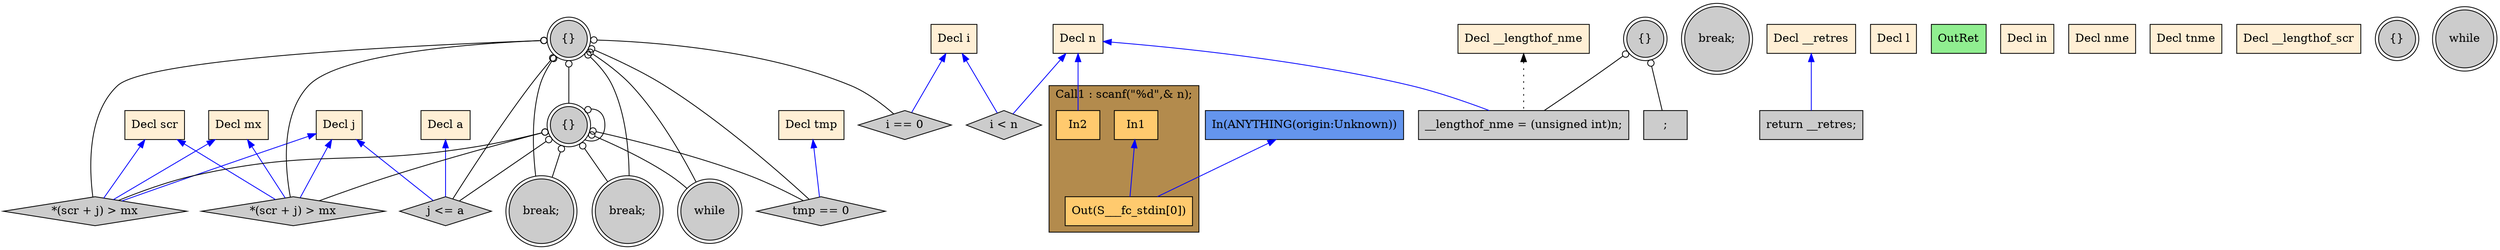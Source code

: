 digraph G {
  rankdir=TB;
  node [style="filled", ];
  32 [label="*(scr + j) > mx", fillcolor="#CCCCCC", shape=diamond, ];
  33 [label="break;", fillcolor="#CCCCCC", shape=doublecircle, ];
  34 [label="*(scr + j) > mx", fillcolor="#CCCCCC", shape=diamond, ];
  2 [label="Decl n", fillcolor="#FFEFD5", shape=box, ];
  35 [label="break;", fillcolor="#CCCCCC", shape=doublecircle, ];
  3 [label="Decl i", fillcolor="#FFEFD5", shape=box, ];
  36 [label="break;", fillcolor="#CCCCCC", shape=doublecircle, ];
  4 [label="Decl j", fillcolor="#FFEFD5", shape=box, ];
  37 [label="return __retres;", fillcolor="#CCCCCC", shape=box, ];
  5 [label="Decl l", fillcolor="#FFEFD5", shape=box, ];
  38 [label="OutRet", fillcolor="#90EE90", shape=box, ];
  6 [label="Decl a", fillcolor="#FFEFD5", shape=box, ];
  39 [label="In(ANYTHING(origin:Unknown))", fillcolor="#6495ED", shape=box, ];
  7 [label="Decl mx", fillcolor="#FFEFD5", shape=box, ];
  8 [label="Decl in", fillcolor="#FFEFD5", shape=box, ];
  9 [label="Decl nme", fillcolor="#FFEFD5", shape=box, ];
  10 [label="Decl __lengthof_nme", fillcolor="#FFEFD5", shape=box, ];
  11 [label="Decl tnme", fillcolor="#FFEFD5", shape=box, ];
  12 [label="Decl scr", fillcolor="#FFEFD5", shape=box, ];
  13 [label="Decl __lengthof_scr", fillcolor="#FFEFD5", shape=box, ];
  14 [label="Decl tmp", fillcolor="#FFEFD5", shape=box, ];
  15 [label="Decl __retres", fillcolor="#FFEFD5", shape=box, ];
  17 [label="In1", fillcolor="#FFCA6E", shape=box, ];
  18 [label="In2", fillcolor="#FFCA6E", shape=box, ];
  19 [label="Out(S___fc_stdin[0])", fillcolor="#FFCA6E", shape=box, ];
  20 [label="{}", fillcolor="#CCCCCC", shape=doublecircle, ];
  21 [label=";", fillcolor="#CCCCCC", shape=box, ];
  22 [label="__lengthof_nme = (unsigned int)n;", fillcolor="#CCCCCC",
      shape=box, ];
  23 [label="{}", fillcolor="#CCCCCC", shape=doublecircle, ];
  24 [label="while", fillcolor="#CCCCCC", shape=doublecircle, ];
  25 [label="i < n", fillcolor="#CCCCCC", shape=diamond, ];
  26 [label="{}", fillcolor="#CCCCCC", shape=doublecircle, ];
  27 [label="i == 0", fillcolor="#CCCCCC", shape=diamond, ];
  28 [label="while", fillcolor="#CCCCCC", shape=doublecircle, ];
  29 [label="{}", fillcolor="#CCCCCC", shape=doublecircle, ];
  30 [label="j <= a", fillcolor="#CCCCCC", shape=diamond, ];
  31 [label="tmp == 0", fillcolor="#CCCCCC", shape=diamond, ];
  
  subgraph cluster_Call1 { label="Call1 : scanf(\"%d\",& n);";
                           fillcolor="#B38B4D"; style="filled"; 19;18;17;
     };
  
  edge [dir=back, ];
  4 -> 32 [color="#0000FF", ];
  7 -> 32 [color="#0000FF", ];
  12 -> 32 [color="#0000FF", ];
  26 -> 32 [color="#000000", arrowtail=odot, ];
  29 -> 32 [color="#000000", arrowtail=odot, ];
  26 -> 33 [color="#000000", arrowtail=odot, ];
  29 -> 33 [color="#000000", arrowtail=odot, ];
  4 -> 34 [color="#0000FF", ];
  7 -> 34 [color="#0000FF", ];
  12 -> 34 [color="#0000FF", ];
  26 -> 34 [color="#000000", arrowtail=odot, ];
  29 -> 34 [color="#000000", arrowtail=odot, ];
  26 -> 35 [color="#000000", arrowtail=odot, ];
  29 -> 35 [color="#000000", arrowtail=odot, ];
  15 -> 37 [color="#0000FF", ];
  2 -> 18 [color="#0000FF", ];
  17 -> 19 [color="#0000FF", ];
  39 -> 19 [color="#0000FF", ];
  20 -> 21 [color="#000000", arrowtail=odot, ];
  2 -> 22 [color="#0000FF", ];
  10 -> 22 [color="#000000", style="dotted", ];
  20 -> 22 [color="#000000", arrowtail=odot, ];
  2 -> 25 [color="#0000FF", ];
  3 -> 25 [color="#0000FF", ];
  3 -> 27 [color="#0000FF", ];
  26 -> 27 [color="#000000", arrowtail=odot, ];
  26 -> 28 [color="#000000", arrowtail=odot, ];
  29 -> 28 [color="#000000", arrowtail=odot, ];
  26 -> 29 [color="#000000", arrowtail=odot, ];
  29 -> 29 [color="#000000", arrowtail=odot, ];
  4 -> 30 [color="#0000FF", ];
  6 -> 30 [color="#0000FF", ];
  26 -> 30 [color="#000000", arrowtail=odot, ];
  29 -> 30 [color="#000000", arrowtail=odot, ];
  14 -> 31 [color="#0000FF", ];
  26 -> 31 [color="#000000", arrowtail=odot, ];
  29 -> 31 [color="#000000", arrowtail=odot, ];
  
  }